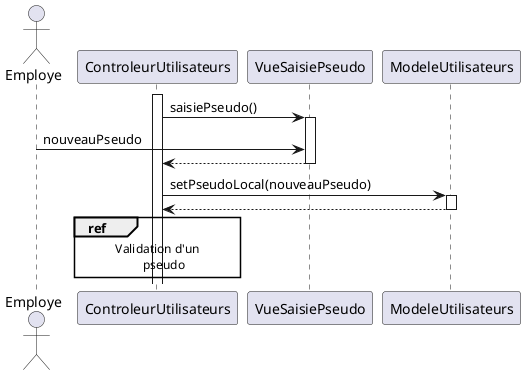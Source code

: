 @startuml saisie_pseudo
actor Employe
activate ControleurUtilisateurs
ControleurUtilisateurs -> VueSaisiePseudo : saisiePseudo()
activate VueSaisiePseudo
Employe -> VueSaisiePseudo : nouveauPseudo
VueSaisiePseudo --> ControleurUtilisateurs
deactivate VueSaisiePseudo
ControleurUtilisateurs -> ModeleUtilisateurs : setPseudoLocal(nouveauPseudo)
activate ModeleUtilisateurs
ModeleUtilisateurs --> ControleurUtilisateurs
deactivate ModeleUtilisateurs
ref over ControleurUtilisateurs
    Validation d'un
        pseudo
end ref
@enduml